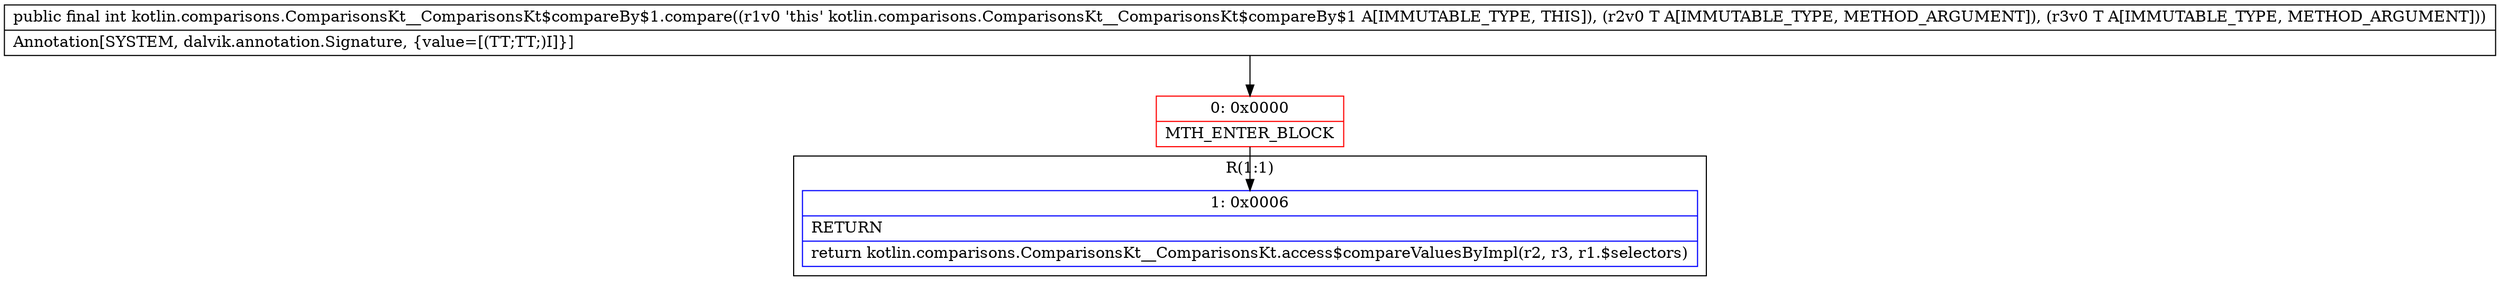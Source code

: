 digraph "CFG forkotlin.comparisons.ComparisonsKt__ComparisonsKt$compareBy$1.compare(Ljava\/lang\/Object;Ljava\/lang\/Object;)I" {
subgraph cluster_Region_105036940 {
label = "R(1:1)";
node [shape=record,color=blue];
Node_1 [shape=record,label="{1\:\ 0x0006|RETURN\l|return kotlin.comparisons.ComparisonsKt__ComparisonsKt.access$compareValuesByImpl(r2, r3, r1.$selectors)\l}"];
}
Node_0 [shape=record,color=red,label="{0\:\ 0x0000|MTH_ENTER_BLOCK\l}"];
MethodNode[shape=record,label="{public final int kotlin.comparisons.ComparisonsKt__ComparisonsKt$compareBy$1.compare((r1v0 'this' kotlin.comparisons.ComparisonsKt__ComparisonsKt$compareBy$1 A[IMMUTABLE_TYPE, THIS]), (r2v0 T A[IMMUTABLE_TYPE, METHOD_ARGUMENT]), (r3v0 T A[IMMUTABLE_TYPE, METHOD_ARGUMENT]))  | Annotation[SYSTEM, dalvik.annotation.Signature, \{value=[(TT;TT;)I]\}]\l}"];
MethodNode -> Node_0;
Node_0 -> Node_1;
}

